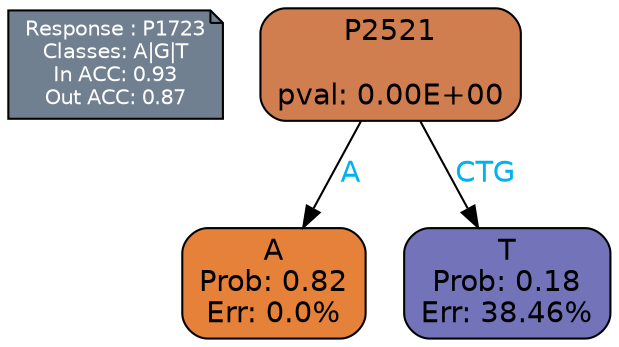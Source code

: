 digraph Tree {
node [shape=box, style="filled, rounded", color="black", fontname=helvetica] ;
graph [ranksep=equally, splines=polylines, bgcolor=transparent, dpi=600] ;
edge [fontname=helvetica] ;
LEGEND [label="Response : P1723
Classes: A|G|T
In ACC: 0.93
Out ACC: 0.87
",shape=note,align=left,style=filled,fillcolor="slategray",fontcolor="white",fontsize=10];1 [label="P2521

pval: 0.00E+00", fillcolor="#d07e50"] ;
2 [label="A
Prob: 0.82
Err: 0.0%", fillcolor="#e58139"] ;
3 [label="T
Prob: 0.18
Err: 38.46%", fillcolor="#7273b9"] ;
1 -> 2 [label="A",fontcolor=deepskyblue2] ;
1 -> 3 [label="CTG",fontcolor=deepskyblue2] ;
{rank = same; 2;3;}{rank = same; LEGEND;1;}}